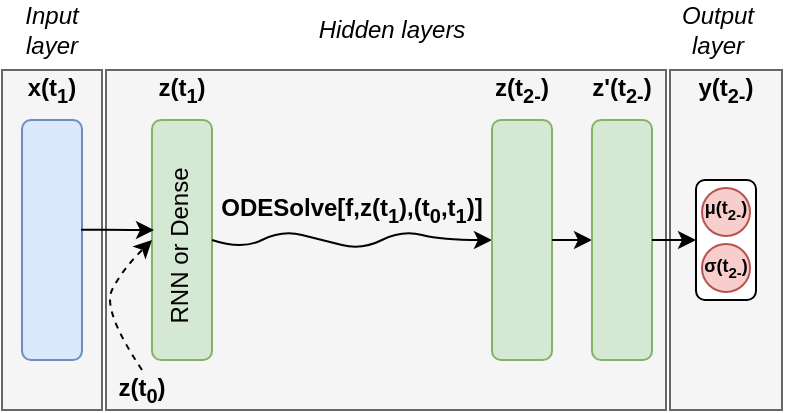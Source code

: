 <mxfile version="15.1.0" type="github">
  <diagram id="RBb7oxttxBgPXwsNeLO2" name="Page-1">
    <mxGraphModel dx="785" dy="431" grid="1" gridSize="10" guides="1" tooltips="1" connect="1" arrows="1" fold="1" page="1" pageScale="1" pageWidth="850" pageHeight="1100" math="0" shadow="0">
      <root>
        <mxCell id="0" />
        <mxCell id="1" parent="0" />
        <mxCell id="3_Mve7OBSd4JhuLEOyqr-21" value="" style="rounded=0;whiteSpace=wrap;html=1;fillColor=#f5f5f5;strokeColor=#666666;fontColor=#333333;" vertex="1" parent="1">
          <mxGeometry x="524" y="130" width="56" height="170" as="geometry" />
        </mxCell>
        <mxCell id="3_Mve7OBSd4JhuLEOyqr-20" value="" style="rounded=0;whiteSpace=wrap;html=1;fillColor=#f5f5f5;strokeColor=#666666;fontColor=#333333;" vertex="1" parent="1">
          <mxGeometry x="190" y="130" width="50" height="170" as="geometry" />
        </mxCell>
        <mxCell id="3_Mve7OBSd4JhuLEOyqr-9" value="" style="rounded=0;whiteSpace=wrap;html=1;fillColor=#f5f5f5;strokeColor=#666666;fontColor=#333333;" vertex="1" parent="1">
          <mxGeometry x="242" y="130" width="280" height="170" as="geometry" />
        </mxCell>
        <mxCell id="Kc7W_aGzd4kmXyvqEKLv-1" value="" style="rounded=1;whiteSpace=wrap;html=1;rotation=90;fillColor=#dae8fc;strokeColor=#6c8ebf;" parent="1" vertex="1">
          <mxGeometry x="155" y="200" width="120" height="30" as="geometry" />
        </mxCell>
        <mxCell id="Kc7W_aGzd4kmXyvqEKLv-2" value="x(t&lt;sub&gt;1&lt;/sub&gt;)" style="text;html=1;strokeColor=none;fillColor=none;align=center;verticalAlign=middle;whiteSpace=wrap;rounded=0;fontStyle=1" parent="1" vertex="1">
          <mxGeometry x="195" y="130" width="40" height="20" as="geometry" />
        </mxCell>
        <mxCell id="Kc7W_aGzd4kmXyvqEKLv-3" value="" style="rounded=1;whiteSpace=wrap;html=1;rotation=90;fillColor=#d5e8d4;strokeColor=#82b366;" parent="1" vertex="1">
          <mxGeometry x="220" y="200" width="120" height="30" as="geometry" />
        </mxCell>
        <mxCell id="Kc7W_aGzd4kmXyvqEKLv-4" value="z(t&lt;sub&gt;1&lt;/sub&gt;)" style="text;html=1;strokeColor=none;fillColor=none;align=center;verticalAlign=middle;whiteSpace=wrap;rounded=0;fontStyle=1" parent="1" vertex="1">
          <mxGeometry x="260" y="130" width="40" height="20" as="geometry" />
        </mxCell>
        <mxCell id="Kc7W_aGzd4kmXyvqEKLv-6" value="" style="endArrow=classic;html=1;exitX=0.457;exitY=0.016;exitDx=0;exitDy=0;exitPerimeter=0;" parent="1" source="Kc7W_aGzd4kmXyvqEKLv-1" edge="1">
          <mxGeometry width="50" height="50" relative="1" as="geometry">
            <mxPoint x="240" y="210" as="sourcePoint" />
            <mxPoint x="266" y="210" as="targetPoint" />
            <Array as="points">
              <mxPoint x="250" y="210" />
            </Array>
          </mxGeometry>
        </mxCell>
        <mxCell id="Kc7W_aGzd4kmXyvqEKLv-8" value="" style="curved=1;endArrow=classic;html=1;entryX=0.5;entryY=1;entryDx=0;entryDy=0;dashed=1;exitX=0.5;exitY=0;exitDx=0;exitDy=0;" parent="1" target="Kc7W_aGzd4kmXyvqEKLv-3" edge="1" source="Kc7W_aGzd4kmXyvqEKLv-10">
          <mxGeometry width="50" height="50" relative="1" as="geometry">
            <mxPoint x="250" y="280" as="sourcePoint" />
            <mxPoint x="260" y="220" as="targetPoint" />
            <Array as="points">
              <mxPoint x="240" y="250" />
              <mxPoint x="250" y="230" />
            </Array>
          </mxGeometry>
        </mxCell>
        <mxCell id="Kc7W_aGzd4kmXyvqEKLv-10" value="z(t&lt;sub&gt;0&lt;/sub&gt;)" style="text;html=1;strokeColor=none;fillColor=none;align=center;verticalAlign=middle;whiteSpace=wrap;rounded=0;fontStyle=1" parent="1" vertex="1">
          <mxGeometry x="240" y="280" width="40" height="20" as="geometry" />
        </mxCell>
        <mxCell id="Kc7W_aGzd4kmXyvqEKLv-11" value="" style="curved=1;endArrow=classic;html=1;exitX=0.5;exitY=0;exitDx=0;exitDy=0;entryX=0.5;entryY=1;entryDx=0;entryDy=0;" parent="1" source="Kc7W_aGzd4kmXyvqEKLv-3" edge="1" target="Kc7W_aGzd4kmXyvqEKLv-12">
          <mxGeometry width="50" height="50" relative="1" as="geometry">
            <mxPoint x="330" y="220" as="sourcePoint" />
            <mxPoint x="380" y="215" as="targetPoint" />
            <Array as="points">
              <mxPoint x="310" y="220" />
              <mxPoint x="330" y="210" />
              <mxPoint x="350" y="215" />
              <mxPoint x="370" y="220" />
              <mxPoint x="390" y="210" />
              <mxPoint x="410" y="215" />
            </Array>
          </mxGeometry>
        </mxCell>
        <mxCell id="Kc7W_aGzd4kmXyvqEKLv-12" value="" style="rounded=1;whiteSpace=wrap;html=1;rotation=90;fillColor=#d5e8d4;strokeColor=#82b366;" parent="1" vertex="1">
          <mxGeometry x="390" y="200" width="120" height="30" as="geometry" />
        </mxCell>
        <mxCell id="Kc7W_aGzd4kmXyvqEKLv-13" value="ODESolve[f,z(t&lt;sub&gt;1&lt;/sub&gt;),(t&lt;sub&gt;0&lt;/sub&gt;,t&lt;sub&gt;1&lt;/sub&gt;)]" style="text;html=1;strokeColor=none;fillColor=none;align=center;verticalAlign=middle;whiteSpace=wrap;rounded=0;fontStyle=1" parent="1" vertex="1">
          <mxGeometry x="290" y="190" width="150" height="20" as="geometry" />
        </mxCell>
        <mxCell id="Kc7W_aGzd4kmXyvqEKLv-15" value="z(t&lt;sub&gt;2-&lt;/sub&gt;)" style="text;html=1;strokeColor=none;fillColor=none;align=center;verticalAlign=middle;whiteSpace=wrap;rounded=0;fontStyle=1" parent="1" vertex="1">
          <mxGeometry x="430" y="130" width="40" height="20" as="geometry" />
        </mxCell>
        <mxCell id="3_Mve7OBSd4JhuLEOyqr-1" value="" style="endArrow=classic;html=1;exitX=0.5;exitY=0;exitDx=0;exitDy=0;entryX=0.5;entryY=0;entryDx=0;entryDy=0;" edge="1" parent="1" source="Kc7W_aGzd4kmXyvqEKLv-12" target="3_Mve7OBSd4JhuLEOyqr-2">
          <mxGeometry width="50" height="50" relative="1" as="geometry">
            <mxPoint x="490" y="220" as="sourcePoint" />
            <mxPoint x="490" y="215" as="targetPoint" />
          </mxGeometry>
        </mxCell>
        <mxCell id="3_Mve7OBSd4JhuLEOyqr-2" value="" style="rounded=1;whiteSpace=wrap;html=1;rotation=-90;fillColor=#d5e8d4;strokeColor=#82b366;" vertex="1" parent="1">
          <mxGeometry x="440" y="200" width="120" height="30" as="geometry" />
        </mxCell>
        <mxCell id="3_Mve7OBSd4JhuLEOyqr-6" value="" style="endArrow=classic;html=1;exitX=0.5;exitY=1;exitDx=0;exitDy=0;entryX=0.5;entryY=1;entryDx=0;entryDy=0;" edge="1" parent="1" source="3_Mve7OBSd4JhuLEOyqr-2" target="3_Mve7OBSd4JhuLEOyqr-10">
          <mxGeometry width="50" height="50" relative="1" as="geometry">
            <mxPoint x="520" y="214.83" as="sourcePoint" />
            <mxPoint x="540.0" y="215" as="targetPoint" />
          </mxGeometry>
        </mxCell>
        <mxCell id="3_Mve7OBSd4JhuLEOyqr-10" value="" style="rounded=1;whiteSpace=wrap;html=1;rotation=90;" vertex="1" parent="1">
          <mxGeometry x="522" y="200" width="60" height="30" as="geometry" />
        </mxCell>
        <mxCell id="3_Mve7OBSd4JhuLEOyqr-12" value="" style="ellipse;whiteSpace=wrap;html=1;aspect=fixed;fillColor=#f8cecc;strokeColor=#b85450;" vertex="1" parent="1">
          <mxGeometry x="540" y="189" width="24" height="24" as="geometry" />
        </mxCell>
        <mxCell id="3_Mve7OBSd4JhuLEOyqr-13" value="" style="ellipse;whiteSpace=wrap;html=1;aspect=fixed;fillColor=#f8cecc;strokeColor=#b85450;" vertex="1" parent="1">
          <mxGeometry x="540" y="217" width="24" height="24" as="geometry" />
        </mxCell>
        <mxCell id="3_Mve7OBSd4JhuLEOyqr-14" value="z&#39;(t&lt;sub&gt;2-&lt;/sub&gt;)" style="text;html=1;strokeColor=none;fillColor=none;align=center;verticalAlign=middle;whiteSpace=wrap;rounded=0;fontStyle=1" vertex="1" parent="1">
          <mxGeometry x="480" y="130" width="40" height="20" as="geometry" />
        </mxCell>
        <mxCell id="3_Mve7OBSd4JhuLEOyqr-15" value="&lt;i&gt;Input layer&lt;/i&gt;" style="text;html=1;strokeColor=none;fillColor=none;align=center;verticalAlign=middle;whiteSpace=wrap;rounded=0;" vertex="1" parent="1">
          <mxGeometry x="190" y="100" width="50" height="20" as="geometry" />
        </mxCell>
        <mxCell id="3_Mve7OBSd4JhuLEOyqr-16" value="&lt;i&gt;Hidden layers&lt;/i&gt;" style="text;html=1;strokeColor=none;fillColor=none;align=center;verticalAlign=middle;whiteSpace=wrap;rounded=0;" vertex="1" parent="1">
          <mxGeometry x="340" y="100" width="90" height="20" as="geometry" />
        </mxCell>
        <mxCell id="3_Mve7OBSd4JhuLEOyqr-17" value="&lt;i&gt;Output layer&lt;/i&gt;" style="text;html=1;strokeColor=none;fillColor=none;align=center;verticalAlign=middle;whiteSpace=wrap;rounded=0;" vertex="1" parent="1">
          <mxGeometry x="517.5" y="100" width="60" height="20" as="geometry" />
        </mxCell>
        <mxCell id="3_Mve7OBSd4JhuLEOyqr-18" value="&lt;font style=&quot;font-size: 9px&quot;&gt;μ(t&lt;sub&gt;2-&lt;/sub&gt;)&lt;/font&gt;" style="text;html=1;strokeColor=none;fillColor=none;align=center;verticalAlign=middle;whiteSpace=wrap;rounded=0;fontStyle=1" vertex="1" parent="1">
          <mxGeometry x="532" y="188" width="40" height="20" as="geometry" />
        </mxCell>
        <mxCell id="3_Mve7OBSd4JhuLEOyqr-19" value="&lt;font style=&quot;font-size: 9px&quot;&gt;&lt;span&gt;σ(&lt;/span&gt;t&lt;sub&gt;2-&lt;/sub&gt;)&lt;/font&gt;" style="text;html=1;strokeColor=none;fillColor=none;align=center;verticalAlign=middle;whiteSpace=wrap;rounded=0;fontStyle=1" vertex="1" parent="1">
          <mxGeometry x="541" y="222" width="22" height="9" as="geometry" />
        </mxCell>
        <mxCell id="3_Mve7OBSd4JhuLEOyqr-22" value="y(t&lt;sub&gt;2-&lt;/sub&gt;)" style="text;html=1;strokeColor=none;fillColor=none;align=center;verticalAlign=middle;whiteSpace=wrap;rounded=0;fontStyle=1" vertex="1" parent="1">
          <mxGeometry x="532" y="130" width="40" height="20" as="geometry" />
        </mxCell>
        <mxCell id="3_Mve7OBSd4JhuLEOyqr-23" value="RNN or Dense" style="text;html=1;strokeColor=none;fillColor=none;align=center;verticalAlign=middle;whiteSpace=wrap;rounded=0;rotation=-90;" vertex="1" parent="1">
          <mxGeometry x="226.75" y="203.25" width="104.5" height="30" as="geometry" />
        </mxCell>
      </root>
    </mxGraphModel>
  </diagram>
</mxfile>
